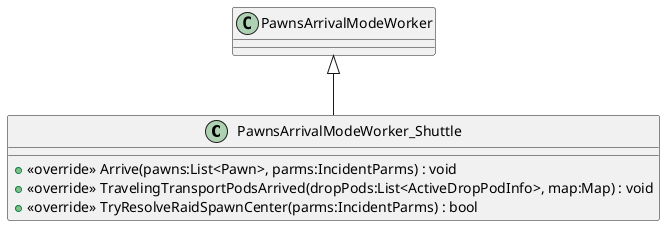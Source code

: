 @startuml
class PawnsArrivalModeWorker_Shuttle {
    + <<override>> Arrive(pawns:List<Pawn>, parms:IncidentParms) : void
    + <<override>> TravelingTransportPodsArrived(dropPods:List<ActiveDropPodInfo>, map:Map) : void
    + <<override>> TryResolveRaidSpawnCenter(parms:IncidentParms) : bool
}
PawnsArrivalModeWorker <|-- PawnsArrivalModeWorker_Shuttle
@enduml
